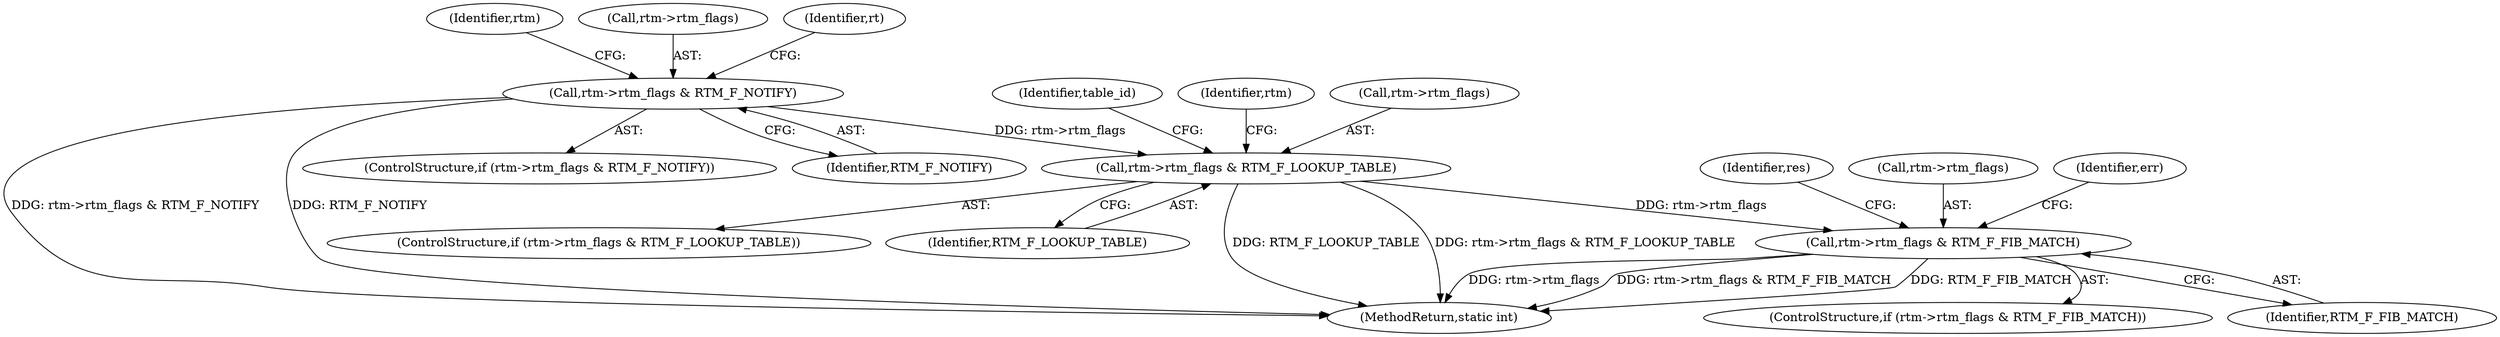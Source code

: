 digraph "0_linux_bc3aae2bbac46dd894c89db5d5e98f7f0ef9e205@pointer" {
"1000422" [label="(Call,rtm->rtm_flags & RTM_F_LOOKUP_TABLE)"];
"1000411" [label="(Call,rtm->rtm_flags & RTM_F_NOTIFY)"];
"1000433" [label="(Call,rtm->rtm_flags & RTM_F_FIB_MATCH)"];
"1000426" [label="(Identifier,RTM_F_LOOKUP_TABLE)"];
"1000442" [label="(Identifier,res)"];
"1000432" [label="(ControlStructure,if (rtm->rtm_flags & RTM_F_FIB_MATCH))"];
"1000433" [label="(Call,rtm->rtm_flags & RTM_F_FIB_MATCH)"];
"1000428" [label="(Identifier,table_id)"];
"1000415" [label="(Identifier,RTM_F_NOTIFY)"];
"1000422" [label="(Call,rtm->rtm_flags & RTM_F_LOOKUP_TABLE)"];
"1000437" [label="(Identifier,RTM_F_FIB_MATCH)"];
"1000533" [label="(MethodReturn,static int)"];
"1000434" [label="(Call,rtm->rtm_flags)"];
"1000494" [label="(Identifier,err)"];
"1000411" [label="(Call,rtm->rtm_flags & RTM_F_NOTIFY)"];
"1000424" [label="(Identifier,rtm)"];
"1000412" [label="(Call,rtm->rtm_flags)"];
"1000418" [label="(Identifier,rt)"];
"1000410" [label="(ControlStructure,if (rtm->rtm_flags & RTM_F_NOTIFY))"];
"1000421" [label="(ControlStructure,if (rtm->rtm_flags & RTM_F_LOOKUP_TABLE))"];
"1000435" [label="(Identifier,rtm)"];
"1000423" [label="(Call,rtm->rtm_flags)"];
"1000422" -> "1000421"  [label="AST: "];
"1000422" -> "1000426"  [label="CFG: "];
"1000423" -> "1000422"  [label="AST: "];
"1000426" -> "1000422"  [label="AST: "];
"1000428" -> "1000422"  [label="CFG: "];
"1000435" -> "1000422"  [label="CFG: "];
"1000422" -> "1000533"  [label="DDG: RTM_F_LOOKUP_TABLE"];
"1000422" -> "1000533"  [label="DDG: rtm->rtm_flags & RTM_F_LOOKUP_TABLE"];
"1000411" -> "1000422"  [label="DDG: rtm->rtm_flags"];
"1000422" -> "1000433"  [label="DDG: rtm->rtm_flags"];
"1000411" -> "1000410"  [label="AST: "];
"1000411" -> "1000415"  [label="CFG: "];
"1000412" -> "1000411"  [label="AST: "];
"1000415" -> "1000411"  [label="AST: "];
"1000418" -> "1000411"  [label="CFG: "];
"1000424" -> "1000411"  [label="CFG: "];
"1000411" -> "1000533"  [label="DDG: rtm->rtm_flags & RTM_F_NOTIFY"];
"1000411" -> "1000533"  [label="DDG: RTM_F_NOTIFY"];
"1000433" -> "1000432"  [label="AST: "];
"1000433" -> "1000437"  [label="CFG: "];
"1000434" -> "1000433"  [label="AST: "];
"1000437" -> "1000433"  [label="AST: "];
"1000442" -> "1000433"  [label="CFG: "];
"1000494" -> "1000433"  [label="CFG: "];
"1000433" -> "1000533"  [label="DDG: RTM_F_FIB_MATCH"];
"1000433" -> "1000533"  [label="DDG: rtm->rtm_flags"];
"1000433" -> "1000533"  [label="DDG: rtm->rtm_flags & RTM_F_FIB_MATCH"];
}
